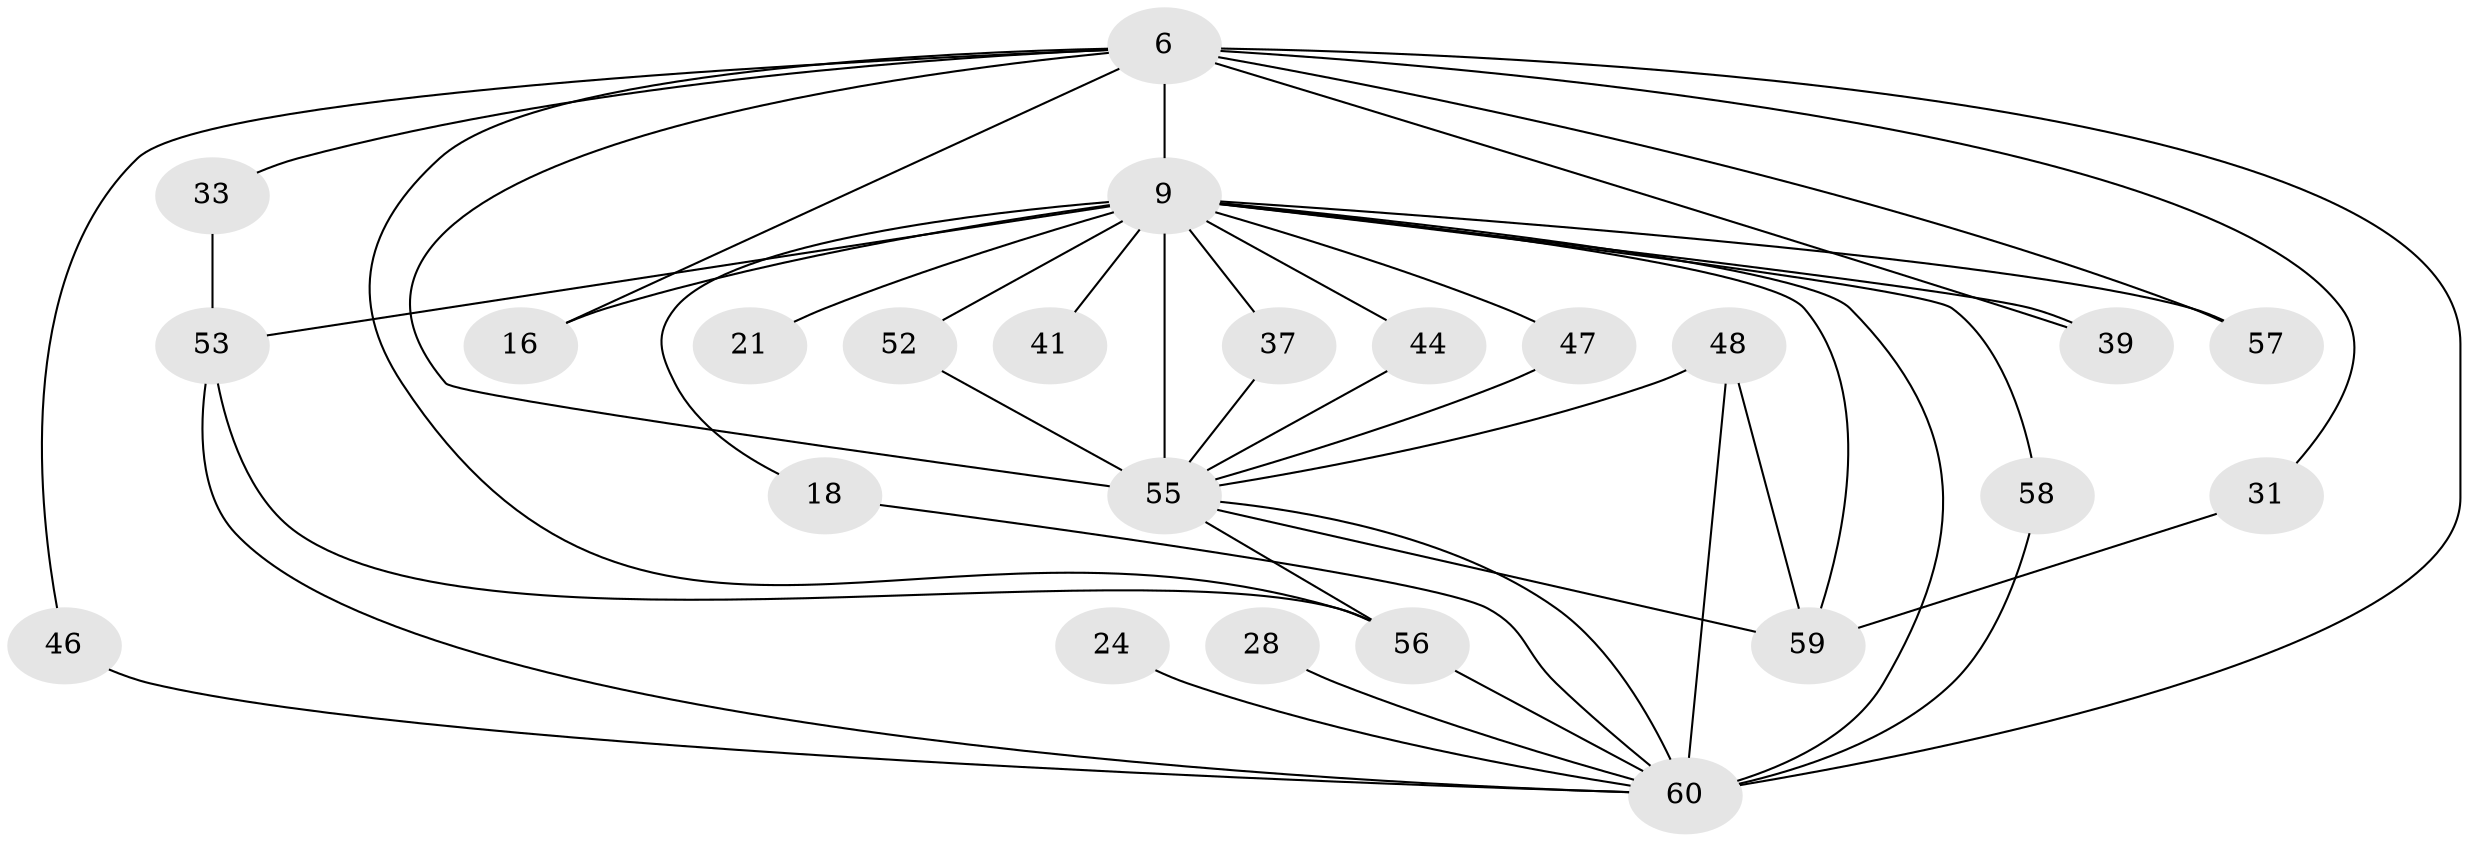 // original degree distribution, {17: 0.03333333333333333, 13: 0.016666666666666666, 18: 0.016666666666666666, 20: 0.016666666666666666, 15: 0.016666666666666666, 10: 0.016666666666666666, 12: 0.03333333333333333, 21: 0.016666666666666666, 6: 0.05, 3: 0.13333333333333333, 2: 0.5666666666666667, 9: 0.016666666666666666, 4: 0.06666666666666667}
// Generated by graph-tools (version 1.1) at 2025/48/03/04/25 21:48:36]
// undirected, 24 vertices, 45 edges
graph export_dot {
graph [start="1"]
  node [color=gray90,style=filled];
  6 [super="+1"];
  9 [super="+5+4"];
  16;
  18;
  21;
  24;
  28;
  31;
  33;
  37;
  39;
  41;
  44 [super="+14"];
  46 [super="+22"];
  47 [super="+15"];
  48 [super="+26+45"];
  52;
  53 [super="+23"];
  55 [super="+12+27+54+30+34+51+10"];
  56 [super="+38+50"];
  57 [super="+43+35"];
  58;
  59 [super="+40+42"];
  60 [super="+32+3"];
  6 -- 9 [weight=6];
  6 -- 31;
  6 -- 33;
  6 -- 39;
  6 -- 46;
  6 -- 16;
  6 -- 55 [weight=9];
  6 -- 57;
  6 -- 56 [weight=2];
  6 -- 60 [weight=6];
  9 -- 21 [weight=2];
  9 -- 37;
  9 -- 39;
  9 -- 41 [weight=2];
  9 -- 44 [weight=2];
  9 -- 52;
  9 -- 16;
  9 -- 47 [weight=2];
  9 -- 58;
  9 -- 59 [weight=5];
  9 -- 18;
  9 -- 60 [weight=7];
  9 -- 55 [weight=14];
  9 -- 57 [weight=3];
  9 -- 53 [weight=3];
  18 -- 60;
  24 -- 60 [weight=2];
  28 -- 60 [weight=2];
  31 -- 59;
  33 -- 53;
  37 -- 55;
  44 -- 55;
  46 -- 60 [weight=2];
  47 -- 55;
  48 -- 59;
  48 -- 55;
  48 -- 60 [weight=2];
  52 -- 55;
  53 -- 60;
  53 -- 56;
  55 -- 56;
  55 -- 59 [weight=2];
  55 -- 60 [weight=6];
  56 -- 60;
  58 -- 60;
}
